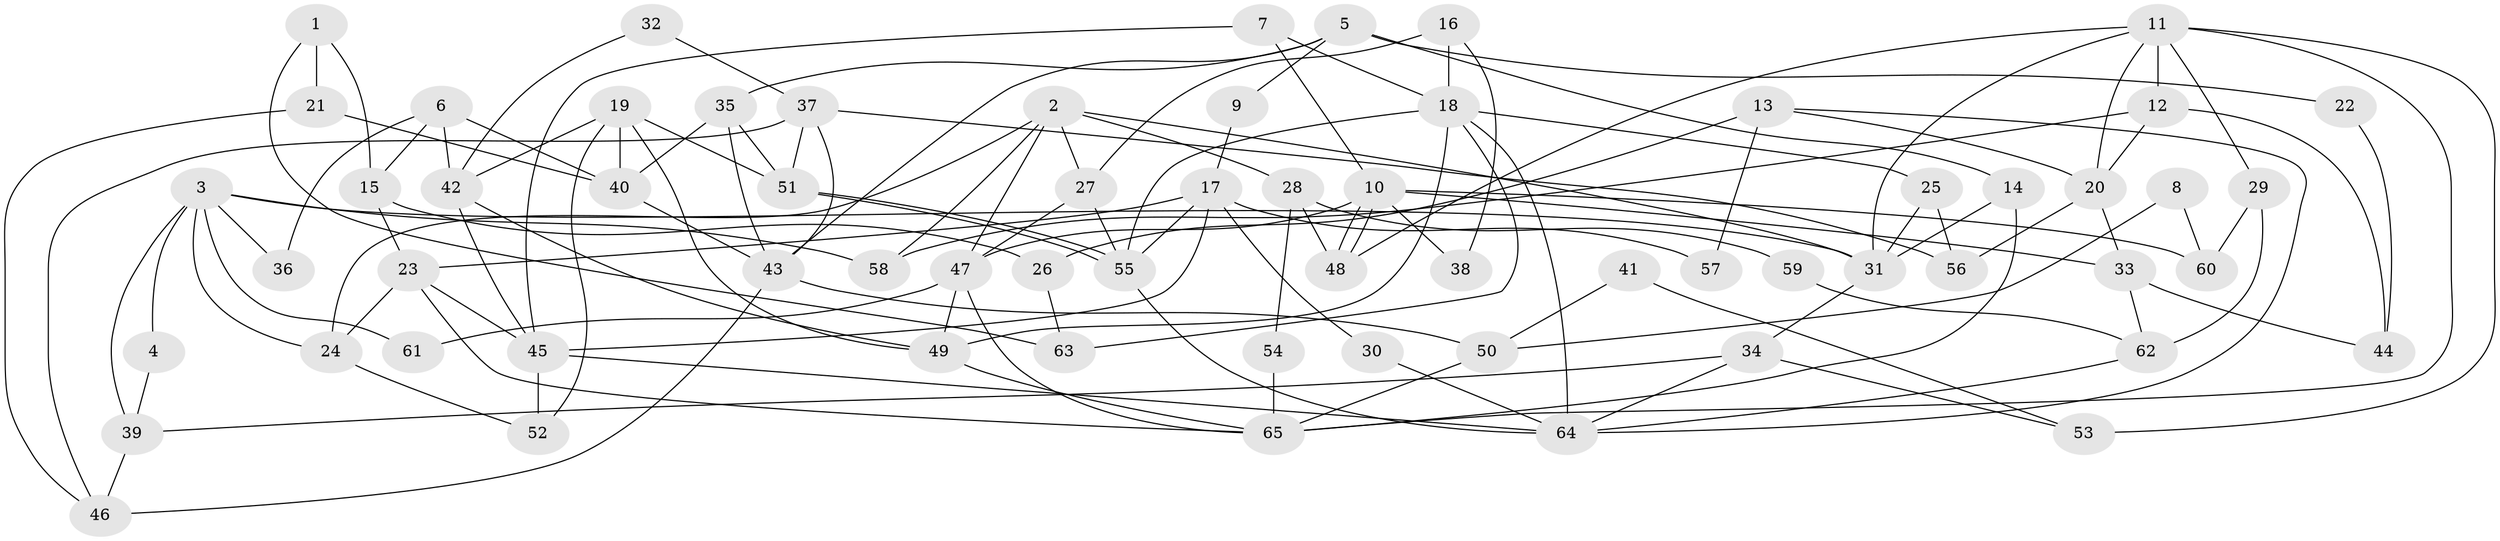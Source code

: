 // coarse degree distribution, {4: 0.23076923076923078, 2: 0.3076923076923077, 3: 0.23076923076923078, 9: 0.07692307692307693, 7: 0.038461538461538464, 10: 0.038461538461538464, 5: 0.038461538461538464, 12: 0.038461538461538464}
// Generated by graph-tools (version 1.1) at 2025/54/03/04/25 21:54:59]
// undirected, 65 vertices, 130 edges
graph export_dot {
graph [start="1"]
  node [color=gray90,style=filled];
  1;
  2;
  3;
  4;
  5;
  6;
  7;
  8;
  9;
  10;
  11;
  12;
  13;
  14;
  15;
  16;
  17;
  18;
  19;
  20;
  21;
  22;
  23;
  24;
  25;
  26;
  27;
  28;
  29;
  30;
  31;
  32;
  33;
  34;
  35;
  36;
  37;
  38;
  39;
  40;
  41;
  42;
  43;
  44;
  45;
  46;
  47;
  48;
  49;
  50;
  51;
  52;
  53;
  54;
  55;
  56;
  57;
  58;
  59;
  60;
  61;
  62;
  63;
  64;
  65;
  1 -- 63;
  1 -- 15;
  1 -- 21;
  2 -- 47;
  2 -- 31;
  2 -- 24;
  2 -- 27;
  2 -- 28;
  2 -- 58;
  3 -- 31;
  3 -- 24;
  3 -- 4;
  3 -- 36;
  3 -- 39;
  3 -- 58;
  3 -- 61;
  4 -- 39;
  5 -- 35;
  5 -- 43;
  5 -- 9;
  5 -- 14;
  5 -- 22;
  6 -- 40;
  6 -- 42;
  6 -- 15;
  6 -- 36;
  7 -- 10;
  7 -- 45;
  7 -- 18;
  8 -- 60;
  8 -- 50;
  9 -- 17;
  10 -- 48;
  10 -- 48;
  10 -- 47;
  10 -- 33;
  10 -- 38;
  10 -- 60;
  11 -- 31;
  11 -- 65;
  11 -- 12;
  11 -- 20;
  11 -- 29;
  11 -- 48;
  11 -- 53;
  12 -- 58;
  12 -- 20;
  12 -- 44;
  13 -- 20;
  13 -- 64;
  13 -- 26;
  13 -- 57;
  14 -- 65;
  14 -- 31;
  15 -- 23;
  15 -- 26;
  16 -- 27;
  16 -- 18;
  16 -- 38;
  17 -- 23;
  17 -- 45;
  17 -- 30;
  17 -- 55;
  17 -- 57;
  18 -- 55;
  18 -- 25;
  18 -- 49;
  18 -- 63;
  18 -- 64;
  19 -- 49;
  19 -- 51;
  19 -- 40;
  19 -- 42;
  19 -- 52;
  20 -- 33;
  20 -- 56;
  21 -- 40;
  21 -- 46;
  22 -- 44;
  23 -- 24;
  23 -- 45;
  23 -- 65;
  24 -- 52;
  25 -- 56;
  25 -- 31;
  26 -- 63;
  27 -- 55;
  27 -- 47;
  28 -- 48;
  28 -- 54;
  28 -- 59;
  29 -- 62;
  29 -- 60;
  30 -- 64;
  31 -- 34;
  32 -- 42;
  32 -- 37;
  33 -- 44;
  33 -- 62;
  34 -- 64;
  34 -- 39;
  34 -- 53;
  35 -- 51;
  35 -- 43;
  35 -- 40;
  37 -- 46;
  37 -- 43;
  37 -- 51;
  37 -- 56;
  39 -- 46;
  40 -- 43;
  41 -- 53;
  41 -- 50;
  42 -- 49;
  42 -- 45;
  43 -- 46;
  43 -- 50;
  45 -- 64;
  45 -- 52;
  47 -- 49;
  47 -- 61;
  47 -- 65;
  49 -- 65;
  50 -- 65;
  51 -- 55;
  51 -- 55;
  54 -- 65;
  55 -- 64;
  59 -- 62;
  62 -- 64;
}
